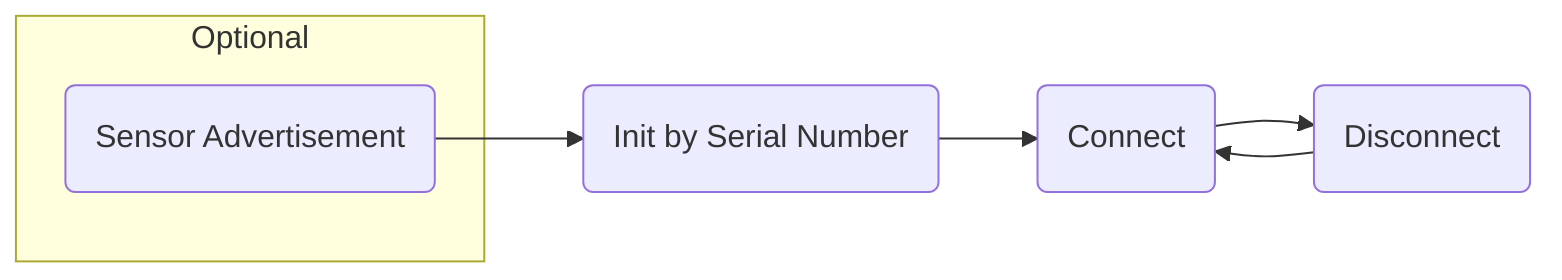 graph LR
subgraph Optional
Scan(Sensor Advertisement)
end
I(Init by Serial Number)
C(Connect)
D(Disconnect)
Scan --> I
I --> C
C --> D
D --> C